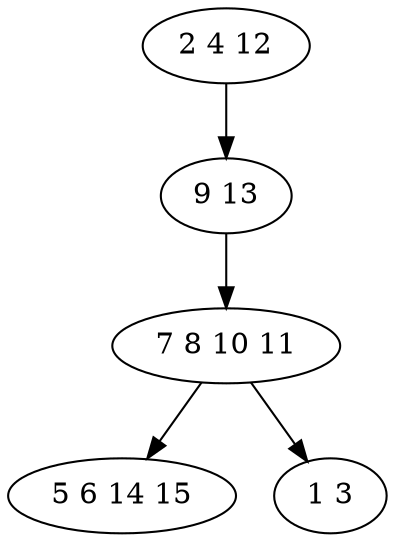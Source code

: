 digraph true_tree {
	"0" -> "1"
	"1" -> "2"
	"2" -> "3"
	"2" -> "4"
	"0" [label="2 4 12"];
	"1" [label="9 13"];
	"2" [label="7 8 10 11"];
	"3" [label="5 6 14 15"];
	"4" [label="1 3"];
}
